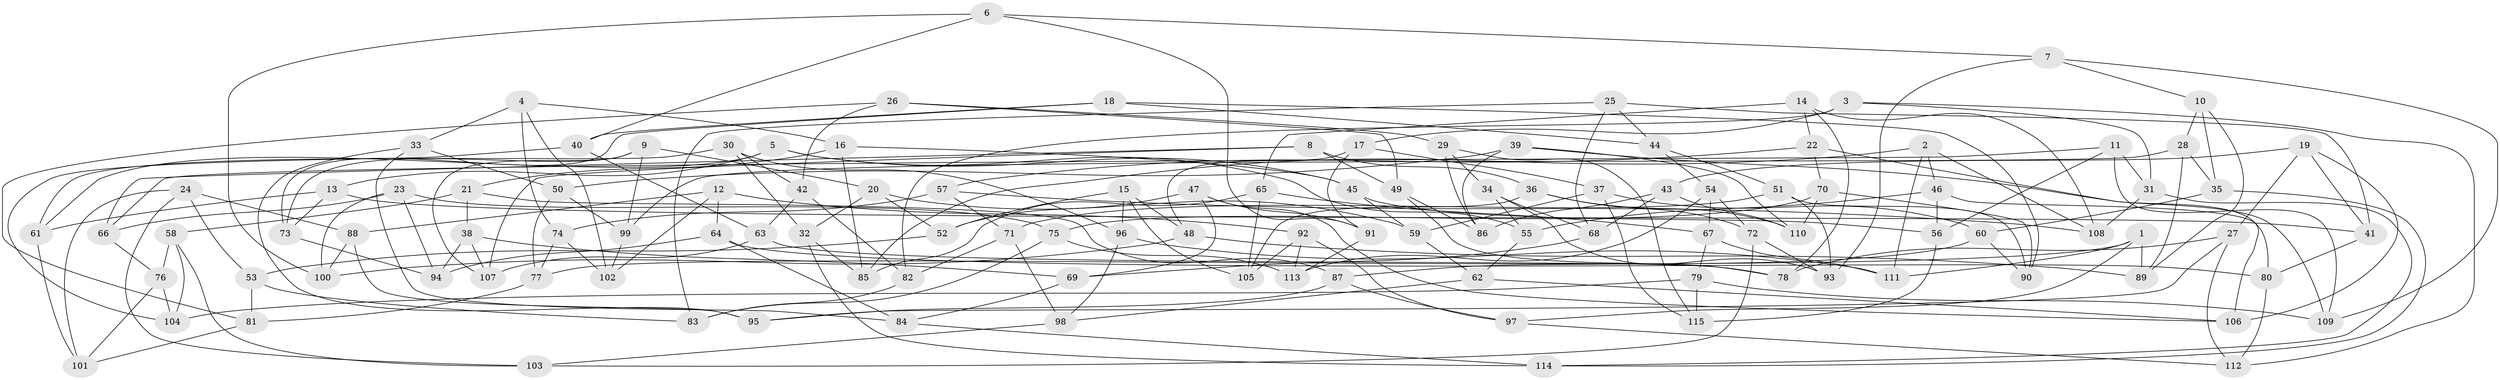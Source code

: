 // coarse degree distribution, {6: 0.25, 8: 0.0625, 4: 0.65, 10: 0.0125, 5: 0.025}
// Generated by graph-tools (version 1.1) at 2025/21/03/04/25 18:21:01]
// undirected, 115 vertices, 230 edges
graph export_dot {
graph [start="1"]
  node [color=gray90,style=filled];
  1;
  2;
  3;
  4;
  5;
  6;
  7;
  8;
  9;
  10;
  11;
  12;
  13;
  14;
  15;
  16;
  17;
  18;
  19;
  20;
  21;
  22;
  23;
  24;
  25;
  26;
  27;
  28;
  29;
  30;
  31;
  32;
  33;
  34;
  35;
  36;
  37;
  38;
  39;
  40;
  41;
  42;
  43;
  44;
  45;
  46;
  47;
  48;
  49;
  50;
  51;
  52;
  53;
  54;
  55;
  56;
  57;
  58;
  59;
  60;
  61;
  62;
  63;
  64;
  65;
  66;
  67;
  68;
  69;
  70;
  71;
  72;
  73;
  74;
  75;
  76;
  77;
  78;
  79;
  80;
  81;
  82;
  83;
  84;
  85;
  86;
  87;
  88;
  89;
  90;
  91;
  92;
  93;
  94;
  95;
  96;
  97;
  98;
  99;
  100;
  101;
  102;
  103;
  104;
  105;
  106;
  107;
  108;
  109;
  110;
  111;
  112;
  113;
  114;
  115;
  1 -- 111;
  1 -- 77;
  1 -- 97;
  1 -- 89;
  2 -- 111;
  2 -- 108;
  2 -- 46;
  2 -- 85;
  3 -- 112;
  3 -- 17;
  3 -- 82;
  3 -- 31;
  4 -- 16;
  4 -- 102;
  4 -- 74;
  4 -- 33;
  5 -- 45;
  5 -- 61;
  5 -- 13;
  5 -- 55;
  6 -- 100;
  6 -- 40;
  6 -- 7;
  6 -- 91;
  7 -- 93;
  7 -- 10;
  7 -- 109;
  8 -- 66;
  8 -- 107;
  8 -- 36;
  8 -- 49;
  9 -- 99;
  9 -- 107;
  9 -- 20;
  9 -- 73;
  10 -- 35;
  10 -- 28;
  10 -- 89;
  11 -- 109;
  11 -- 66;
  11 -- 56;
  11 -- 31;
  12 -- 64;
  12 -- 92;
  12 -- 102;
  12 -- 88;
  13 -- 61;
  13 -- 41;
  13 -- 73;
  14 -- 65;
  14 -- 108;
  14 -- 22;
  14 -- 78;
  15 -- 52;
  15 -- 96;
  15 -- 105;
  15 -- 48;
  16 -- 21;
  16 -- 45;
  16 -- 85;
  17 -- 91;
  17 -- 37;
  17 -- 48;
  18 -- 40;
  18 -- 44;
  18 -- 73;
  18 -- 90;
  19 -- 27;
  19 -- 43;
  19 -- 41;
  19 -- 106;
  20 -- 59;
  20 -- 32;
  20 -- 52;
  21 -- 58;
  21 -- 87;
  21 -- 38;
  22 -- 70;
  22 -- 106;
  22 -- 57;
  23 -- 75;
  23 -- 66;
  23 -- 94;
  23 -- 100;
  24 -- 101;
  24 -- 88;
  24 -- 53;
  24 -- 103;
  25 -- 44;
  25 -- 83;
  25 -- 68;
  25 -- 41;
  26 -- 81;
  26 -- 29;
  26 -- 49;
  26 -- 42;
  27 -- 78;
  27 -- 112;
  27 -- 95;
  28 -- 99;
  28 -- 89;
  28 -- 35;
  29 -- 34;
  29 -- 86;
  29 -- 115;
  30 -- 61;
  30 -- 42;
  30 -- 32;
  30 -- 96;
  31 -- 108;
  31 -- 114;
  32 -- 114;
  32 -- 85;
  33 -- 50;
  33 -- 84;
  33 -- 95;
  34 -- 55;
  34 -- 68;
  34 -- 93;
  35 -- 60;
  35 -- 114;
  36 -- 105;
  36 -- 72;
  36 -- 110;
  37 -- 115;
  37 -- 60;
  37 -- 59;
  38 -- 94;
  38 -- 107;
  38 -- 69;
  39 -- 110;
  39 -- 50;
  39 -- 109;
  39 -- 86;
  40 -- 63;
  40 -- 104;
  41 -- 80;
  42 -- 82;
  42 -- 63;
  43 -- 86;
  43 -- 110;
  43 -- 68;
  44 -- 51;
  44 -- 54;
  45 -- 59;
  45 -- 56;
  46 -- 80;
  46 -- 56;
  46 -- 55;
  47 -- 106;
  47 -- 52;
  47 -- 91;
  47 -- 69;
  48 -- 89;
  48 -- 100;
  49 -- 78;
  49 -- 86;
  50 -- 77;
  50 -- 99;
  51 -- 71;
  51 -- 93;
  51 -- 90;
  52 -- 53;
  53 -- 81;
  53 -- 83;
  54 -- 72;
  54 -- 67;
  54 -- 113;
  55 -- 62;
  56 -- 115;
  57 -- 71;
  57 -- 108;
  57 -- 74;
  58 -- 103;
  58 -- 76;
  58 -- 104;
  59 -- 62;
  60 -- 90;
  60 -- 87;
  61 -- 101;
  62 -- 98;
  62 -- 106;
  63 -- 78;
  63 -- 107;
  64 -- 84;
  64 -- 80;
  64 -- 94;
  65 -- 105;
  65 -- 67;
  65 -- 85;
  66 -- 76;
  67 -- 79;
  67 -- 111;
  68 -- 69;
  69 -- 84;
  70 -- 75;
  70 -- 90;
  70 -- 110;
  71 -- 82;
  71 -- 98;
  72 -- 103;
  72 -- 93;
  73 -- 94;
  74 -- 77;
  74 -- 102;
  75 -- 113;
  75 -- 83;
  76 -- 104;
  76 -- 101;
  77 -- 81;
  79 -- 115;
  79 -- 104;
  79 -- 109;
  80 -- 112;
  81 -- 101;
  82 -- 83;
  84 -- 114;
  87 -- 95;
  87 -- 97;
  88 -- 95;
  88 -- 100;
  91 -- 113;
  92 -- 113;
  92 -- 105;
  92 -- 97;
  96 -- 111;
  96 -- 98;
  97 -- 112;
  98 -- 103;
  99 -- 102;
}
